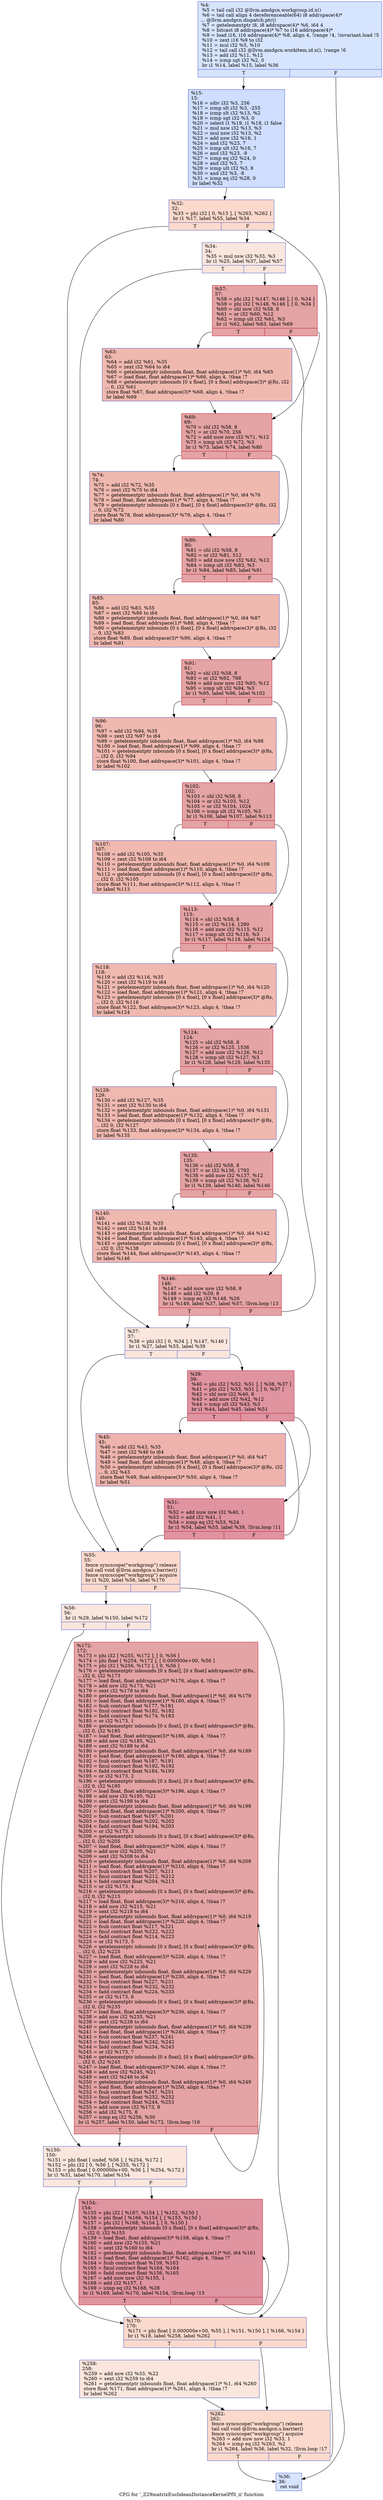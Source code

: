 digraph "CFG for '_Z29matrixEuclideanDistanceKernelPfS_ii' function" {
	label="CFG for '_Z29matrixEuclideanDistanceKernelPfS_ii' function";

	Node0x62a8ae0 [shape=record,color="#3d50c3ff", style=filled, fillcolor="#a5c3fe70",label="{%4:\l  %5 = tail call i32 @llvm.amdgcn.workgroup.id.x()\l  %6 = tail call align 4 dereferenceable(64) i8 addrspace(4)*\l... @llvm.amdgcn.dispatch.ptr()\l  %7 = getelementptr i8, i8 addrspace(4)* %6, i64 4\l  %8 = bitcast i8 addrspace(4)* %7 to i16 addrspace(4)*\l  %9 = load i16, i16 addrspace(4)* %8, align 4, !range !4, !invariant.load !5\l  %10 = zext i16 %9 to i32\l  %11 = mul i32 %5, %10\l  %12 = tail call i32 @llvm.amdgcn.workitem.id.x(), !range !6\l  %13 = add i32 %11, %12\l  %14 = icmp sgt i32 %2, 0\l  br i1 %14, label %15, label %36\l|{<s0>T|<s1>F}}"];
	Node0x62a8ae0:s0 -> Node0x62aaa30;
	Node0x62a8ae0:s1 -> Node0x62aaac0;
	Node0x62aaa30 [shape=record,color="#3d50c3ff", style=filled, fillcolor="#93b5fe70",label="{%15:\l15:                                               \l  %16 = sdiv i32 %3, 256\l  %17 = icmp slt i32 %3, -255\l  %18 = icmp slt i32 %13, %2\l  %19 = icmp sgt i32 %3, 0\l  %20 = select i1 %19, i1 %18, i1 false\l  %21 = mul nsw i32 %13, %3\l  %22 = mul nsw i32 %13, %2\l  %23 = add nsw i32 %16, 1\l  %24 = and i32 %23, 7\l  %25 = icmp ult i32 %16, 7\l  %26 = and i32 %23, -8\l  %27 = icmp eq i32 %24, 0\l  %28 = and i32 %3, 7\l  %29 = icmp ult i32 %3, 8\l  %30 = and i32 %3, -8\l  %31 = icmp eq i32 %28, 0\l  br label %32\l}"];
	Node0x62aaa30 -> Node0x62ab6f0;
	Node0x62ab6f0 [shape=record,color="#3d50c3ff", style=filled, fillcolor="#f7ac8e70",label="{%32:\l32:                                               \l  %33 = phi i32 [ 0, %15 ], [ %263, %262 ]\l  br i1 %17, label %55, label %34\l|{<s0>T|<s1>F}}"];
	Node0x62ab6f0:s0 -> Node0x62aba20;
	Node0x62ab6f0:s1 -> Node0x62abab0;
	Node0x62abab0 [shape=record,color="#3d50c3ff", style=filled, fillcolor="#f3c7b170",label="{%34:\l34:                                               \l  %35 = mul nsw i32 %33, %3\l  br i1 %25, label %37, label %57\l|{<s0>T|<s1>F}}"];
	Node0x62abab0:s0 -> Node0x62abc80;
	Node0x62abab0:s1 -> Node0x62abcd0;
	Node0x62aaac0 [shape=record,color="#3d50c3ff", style=filled, fillcolor="#a5c3fe70",label="{%36:\l36:                                               \l  ret void\l}"];
	Node0x62abc80 [shape=record,color="#3d50c3ff", style=filled, fillcolor="#f3c7b170",label="{%37:\l37:                                               \l  %38 = phi i32 [ 0, %34 ], [ %147, %146 ]\l  br i1 %27, label %55, label %39\l|{<s0>T|<s1>F}}"];
	Node0x62abc80:s0 -> Node0x62aba20;
	Node0x62abc80:s1 -> Node0x62abf90;
	Node0x62abf90 [shape=record,color="#b70d28ff", style=filled, fillcolor="#b70d2870",label="{%39:\l39:                                               \l  %40 = phi i32 [ %52, %51 ], [ %38, %37 ]\l  %41 = phi i32 [ %53, %51 ], [ 0, %37 ]\l  %42 = shl nsw i32 %40, 8\l  %43 = add nuw i32 %42, %12\l  %44 = icmp ult i32 %43, %3\l  br i1 %44, label %45, label %51\l|{<s0>T|<s1>F}}"];
	Node0x62abf90:s0 -> Node0x62ac510;
	Node0x62abf90:s1 -> Node0x62ac100;
	Node0x62ac510 [shape=record,color="#3d50c3ff", style=filled, fillcolor="#d6524470",label="{%45:\l45:                                               \l  %46 = add i32 %43, %35\l  %47 = zext i32 %46 to i64\l  %48 = getelementptr inbounds float, float addrspace(1)* %0, i64 %47\l  %49 = load float, float addrspace(1)* %48, align 4, !tbaa !7\l  %50 = getelementptr inbounds [0 x float], [0 x float] addrspace(3)* @Rs, i32\l... 0, i32 %43\l  store float %49, float addrspace(3)* %50, align 4, !tbaa !7\l  br label %51\l}"];
	Node0x62ac510 -> Node0x62ac100;
	Node0x62ac100 [shape=record,color="#b70d28ff", style=filled, fillcolor="#b70d2870",label="{%51:\l51:                                               \l  %52 = add nuw nsw i32 %40, 1\l  %53 = add i32 %41, 1\l  %54 = icmp eq i32 %53, %24\l  br i1 %54, label %55, label %39, !llvm.loop !11\l|{<s0>T|<s1>F}}"];
	Node0x62ac100:s0 -> Node0x62aba20;
	Node0x62ac100:s1 -> Node0x62abf90;
	Node0x62aba20 [shape=record,color="#3d50c3ff", style=filled, fillcolor="#f7ac8e70",label="{%55:\l55:                                               \l  fence syncscope(\"workgroup\") release\l  tail call void @llvm.amdgcn.s.barrier()\l  fence syncscope(\"workgroup\") acquire\l  br i1 %20, label %56, label %170\l|{<s0>T|<s1>F}}"];
	Node0x62aba20:s0 -> Node0x62ad680;
	Node0x62aba20:s1 -> Node0x62ad710;
	Node0x62ad680 [shape=record,color="#3d50c3ff", style=filled, fillcolor="#f3c7b170",label="{%56:\l56:                                               \l  br i1 %29, label %150, label %172\l|{<s0>T|<s1>F}}"];
	Node0x62ad680:s0 -> Node0x62ad850;
	Node0x62ad680:s1 -> Node0x62ad8a0;
	Node0x62abcd0 [shape=record,color="#b70d28ff", style=filled, fillcolor="#c32e3170",label="{%57:\l57:                                               \l  %58 = phi i32 [ %147, %146 ], [ 0, %34 ]\l  %59 = phi i32 [ %148, %146 ], [ 0, %34 ]\l  %60 = shl nsw i32 %58, 8\l  %61 = or i32 %60, %12\l  %62 = icmp ult i32 %61, %3\l  br i1 %62, label %63, label %69\l|{<s0>T|<s1>F}}"];
	Node0x62abcd0:s0 -> Node0x62adcf0;
	Node0x62abcd0:s1 -> Node0x62add80;
	Node0x62adcf0 [shape=record,color="#3d50c3ff", style=filled, fillcolor="#de614d70",label="{%63:\l63:                                               \l  %64 = add i32 %61, %35\l  %65 = zext i32 %64 to i64\l  %66 = getelementptr inbounds float, float addrspace(1)* %0, i64 %65\l  %67 = load float, float addrspace(1)* %66, align 4, !tbaa !7\l  %68 = getelementptr inbounds [0 x float], [0 x float] addrspace(3)* @Rs, i32\l... 0, i32 %61\l  store float %67, float addrspace(3)* %68, align 4, !tbaa !7\l  br label %69\l}"];
	Node0x62adcf0 -> Node0x62add80;
	Node0x62add80 [shape=record,color="#b70d28ff", style=filled, fillcolor="#c32e3170",label="{%69:\l69:                                               \l  %70 = shl i32 %58, 8\l  %71 = or i32 %70, 256\l  %72 = add nuw nsw i32 %71, %12\l  %73 = icmp ult i32 %72, %3\l  br i1 %73, label %74, label %80\l|{<s0>T|<s1>F}}"];
	Node0x62add80:s0 -> Node0x62ab960;
	Node0x62add80:s1 -> Node0x62ae760;
	Node0x62ab960 [shape=record,color="#3d50c3ff", style=filled, fillcolor="#de614d70",label="{%74:\l74:                                               \l  %75 = add i32 %72, %35\l  %76 = zext i32 %75 to i64\l  %77 = getelementptr inbounds float, float addrspace(1)* %0, i64 %76\l  %78 = load float, float addrspace(1)* %77, align 4, !tbaa !7\l  %79 = getelementptr inbounds [0 x float], [0 x float] addrspace(3)* @Rs, i32\l... 0, i32 %72\l  store float %78, float addrspace(3)* %79, align 4, !tbaa !7\l  br label %80\l}"];
	Node0x62ab960 -> Node0x62ae760;
	Node0x62ae760 [shape=record,color="#b70d28ff", style=filled, fillcolor="#c32e3170",label="{%80:\l80:                                               \l  %81 = shl i32 %58, 8\l  %82 = or i32 %81, 512\l  %83 = add nuw nsw i32 %82, %12\l  %84 = icmp ult i32 %83, %3\l  br i1 %84, label %85, label %91\l|{<s0>T|<s1>F}}"];
	Node0x62ae760:s0 -> Node0x62aee70;
	Node0x62ae760:s1 -> Node0x62aeec0;
	Node0x62aee70 [shape=record,color="#3d50c3ff", style=filled, fillcolor="#de614d70",label="{%85:\l85:                                               \l  %86 = add i32 %83, %35\l  %87 = zext i32 %86 to i64\l  %88 = getelementptr inbounds float, float addrspace(1)* %0, i64 %87\l  %89 = load float, float addrspace(1)* %88, align 4, !tbaa !7\l  %90 = getelementptr inbounds [0 x float], [0 x float] addrspace(3)* @Rs, i32\l... 0, i32 %83\l  store float %89, float addrspace(3)* %90, align 4, !tbaa !7\l  br label %91\l}"];
	Node0x62aee70 -> Node0x62aeec0;
	Node0x62aeec0 [shape=record,color="#b70d28ff", style=filled, fillcolor="#c32e3170",label="{%91:\l91:                                               \l  %92 = shl i32 %58, 8\l  %93 = or i32 %92, 768\l  %94 = add nuw nsw i32 %93, %12\l  %95 = icmp ult i32 %94, %3\l  br i1 %95, label %96, label %102\l|{<s0>T|<s1>F}}"];
	Node0x62aeec0:s0 -> Node0x62af600;
	Node0x62aeec0:s1 -> Node0x62af650;
	Node0x62af600 [shape=record,color="#3d50c3ff", style=filled, fillcolor="#de614d70",label="{%96:\l96:                                               \l  %97 = add i32 %94, %35\l  %98 = zext i32 %97 to i64\l  %99 = getelementptr inbounds float, float addrspace(1)* %0, i64 %98\l  %100 = load float, float addrspace(1)* %99, align 4, !tbaa !7\l  %101 = getelementptr inbounds [0 x float], [0 x float] addrspace(3)* @Rs,\l... i32 0, i32 %94\l  store float %100, float addrspace(3)* %101, align 4, !tbaa !7\l  br label %102\l}"];
	Node0x62af600 -> Node0x62af650;
	Node0x62af650 [shape=record,color="#b70d28ff", style=filled, fillcolor="#c32e3170",label="{%102:\l102:                                              \l  %103 = shl i32 %58, 8\l  %104 = or i32 %103, %12\l  %105 = or i32 %104, 1024\l  %106 = icmp ult i32 %105, %3\l  br i1 %106, label %107, label %113\l|{<s0>T|<s1>F}}"];
	Node0x62af650:s0 -> Node0x62afd90;
	Node0x62af650:s1 -> Node0x62afde0;
	Node0x62afd90 [shape=record,color="#3d50c3ff", style=filled, fillcolor="#de614d70",label="{%107:\l107:                                              \l  %108 = add i32 %105, %35\l  %109 = zext i32 %108 to i64\l  %110 = getelementptr inbounds float, float addrspace(1)* %0, i64 %109\l  %111 = load float, float addrspace(1)* %110, align 4, !tbaa !7\l  %112 = getelementptr inbounds [0 x float], [0 x float] addrspace(3)* @Rs,\l... i32 0, i32 %105\l  store float %111, float addrspace(3)* %112, align 4, !tbaa !7\l  br label %113\l}"];
	Node0x62afd90 -> Node0x62afde0;
	Node0x62afde0 [shape=record,color="#b70d28ff", style=filled, fillcolor="#c32e3170",label="{%113:\l113:                                              \l  %114 = shl i32 %58, 8\l  %115 = or i32 %114, 1280\l  %116 = add nuw i32 %115, %12\l  %117 = icmp ult i32 %116, %3\l  br i1 %117, label %118, label %124\l|{<s0>T|<s1>F}}"];
	Node0x62afde0:s0 -> Node0x62b0520;
	Node0x62afde0:s1 -> Node0x62b0570;
	Node0x62b0520 [shape=record,color="#3d50c3ff", style=filled, fillcolor="#de614d70",label="{%118:\l118:                                              \l  %119 = add i32 %116, %35\l  %120 = zext i32 %119 to i64\l  %121 = getelementptr inbounds float, float addrspace(1)* %0, i64 %120\l  %122 = load float, float addrspace(1)* %121, align 4, !tbaa !7\l  %123 = getelementptr inbounds [0 x float], [0 x float] addrspace(3)* @Rs,\l... i32 0, i32 %116\l  store float %122, float addrspace(3)* %123, align 4, !tbaa !7\l  br label %124\l}"];
	Node0x62b0520 -> Node0x62b0570;
	Node0x62b0570 [shape=record,color="#b70d28ff", style=filled, fillcolor="#c32e3170",label="{%124:\l124:                                              \l  %125 = shl i32 %58, 8\l  %126 = or i32 %125, 1536\l  %127 = add nuw i32 %126, %12\l  %128 = icmp ult i32 %127, %3\l  br i1 %128, label %129, label %135\l|{<s0>T|<s1>F}}"];
	Node0x62b0570:s0 -> Node0x62adf50;
	Node0x62b0570:s1 -> Node0x62adfa0;
	Node0x62adf50 [shape=record,color="#3d50c3ff", style=filled, fillcolor="#de614d70",label="{%129:\l129:                                              \l  %130 = add i32 %127, %35\l  %131 = zext i32 %130 to i64\l  %132 = getelementptr inbounds float, float addrspace(1)* %0, i64 %131\l  %133 = load float, float addrspace(1)* %132, align 4, !tbaa !7\l  %134 = getelementptr inbounds [0 x float], [0 x float] addrspace(3)* @Rs,\l... i32 0, i32 %127\l  store float %133, float addrspace(3)* %134, align 4, !tbaa !7\l  br label %135\l}"];
	Node0x62adf50 -> Node0x62adfa0;
	Node0x62adfa0 [shape=record,color="#b70d28ff", style=filled, fillcolor="#c32e3170",label="{%135:\l135:                                              \l  %136 = shl i32 %58, 8\l  %137 = or i32 %136, 1792\l  %138 = add nuw i32 %137, %12\l  %139 = icmp ult i32 %138, %3\l  br i1 %139, label %140, label %146\l|{<s0>T|<s1>F}}"];
	Node0x62adfa0:s0 -> Node0x62b1850;
	Node0x62adfa0:s1 -> Node0x62abe90;
	Node0x62b1850 [shape=record,color="#3d50c3ff", style=filled, fillcolor="#de614d70",label="{%140:\l140:                                              \l  %141 = add i32 %138, %35\l  %142 = zext i32 %141 to i64\l  %143 = getelementptr inbounds float, float addrspace(1)* %0, i64 %142\l  %144 = load float, float addrspace(1)* %143, align 4, !tbaa !7\l  %145 = getelementptr inbounds [0 x float], [0 x float] addrspace(3)* @Rs,\l... i32 0, i32 %138\l  store float %144, float addrspace(3)* %145, align 4, !tbaa !7\l  br label %146\l}"];
	Node0x62b1850 -> Node0x62abe90;
	Node0x62abe90 [shape=record,color="#b70d28ff", style=filled, fillcolor="#c32e3170",label="{%146:\l146:                                              \l  %147 = add nuw nsw i32 %58, 8\l  %148 = add i32 %59, 8\l  %149 = icmp eq i32 %148, %26\l  br i1 %149, label %37, label %57, !llvm.loop !13\l|{<s0>T|<s1>F}}"];
	Node0x62abe90:s0 -> Node0x62abc80;
	Node0x62abe90:s1 -> Node0x62abcd0;
	Node0x62ad850 [shape=record,color="#3d50c3ff", style=filled, fillcolor="#f3c7b170",label="{%150:\l150:                                              \l  %151 = phi float [ undef, %56 ], [ %254, %172 ]\l  %152 = phi i32 [ 0, %56 ], [ %255, %172 ]\l  %153 = phi float [ 0.000000e+00, %56 ], [ %254, %172 ]\l  br i1 %31, label %170, label %154\l|{<s0>T|<s1>F}}"];
	Node0x62ad850:s0 -> Node0x62ad710;
	Node0x62ad850:s1 -> Node0x62b3060;
	Node0x62b3060 [shape=record,color="#b70d28ff", style=filled, fillcolor="#b70d2870",label="{%154:\l154:                                              \l  %155 = phi i32 [ %167, %154 ], [ %152, %150 ]\l  %156 = phi float [ %166, %154 ], [ %153, %150 ]\l  %157 = phi i32 [ %168, %154 ], [ 0, %150 ]\l  %158 = getelementptr inbounds [0 x float], [0 x float] addrspace(3)* @Rs,\l... i32 0, i32 %155\l  %159 = load float, float addrspace(3)* %158, align 4, !tbaa !7\l  %160 = add nsw i32 %155, %21\l  %161 = sext i32 %160 to i64\l  %162 = getelementptr inbounds float, float addrspace(1)* %0, i64 %161\l  %163 = load float, float addrspace(1)* %162, align 4, !tbaa !7\l  %164 = fsub contract float %159, %163\l  %165 = fmul contract float %164, %164\l  %166 = fadd contract float %156, %165\l  %167 = add nuw nsw i32 %155, 1\l  %168 = add i32 %157, 1\l  %169 = icmp eq i32 %168, %28\l  br i1 %169, label %170, label %154, !llvm.loop !15\l|{<s0>T|<s1>F}}"];
	Node0x62b3060:s0 -> Node0x62ad710;
	Node0x62b3060:s1 -> Node0x62b3060;
	Node0x62ad710 [shape=record,color="#3d50c3ff", style=filled, fillcolor="#f7ac8e70",label="{%170:\l170:                                              \l  %171 = phi float [ 0.000000e+00, %55 ], [ %151, %150 ], [ %166, %154 ]\l  br i1 %18, label %258, label %262\l|{<s0>T|<s1>F}}"];
	Node0x62ad710:s0 -> Node0x62b3d60;
	Node0x62ad710:s1 -> Node0x62aacf0;
	Node0x62ad8a0 [shape=record,color="#b70d28ff", style=filled, fillcolor="#c32e3170",label="{%172:\l172:                                              \l  %173 = phi i32 [ %255, %172 ], [ 0, %56 ]\l  %174 = phi float [ %254, %172 ], [ 0.000000e+00, %56 ]\l  %175 = phi i32 [ %256, %172 ], [ 0, %56 ]\l  %176 = getelementptr inbounds [0 x float], [0 x float] addrspace(3)* @Rs,\l... i32 0, i32 %173\l  %177 = load float, float addrspace(3)* %176, align 4, !tbaa !7\l  %178 = add nsw i32 %173, %21\l  %179 = sext i32 %178 to i64\l  %180 = getelementptr inbounds float, float addrspace(1)* %0, i64 %179\l  %181 = load float, float addrspace(1)* %180, align 4, !tbaa !7\l  %182 = fsub contract float %177, %181\l  %183 = fmul contract float %182, %182\l  %184 = fadd contract float %174, %183\l  %185 = or i32 %173, 1\l  %186 = getelementptr inbounds [0 x float], [0 x float] addrspace(3)* @Rs,\l... i32 0, i32 %185\l  %187 = load float, float addrspace(3)* %186, align 4, !tbaa !7\l  %188 = add nsw i32 %185, %21\l  %189 = sext i32 %188 to i64\l  %190 = getelementptr inbounds float, float addrspace(1)* %0, i64 %189\l  %191 = load float, float addrspace(1)* %190, align 4, !tbaa !7\l  %192 = fsub contract float %187, %191\l  %193 = fmul contract float %192, %192\l  %194 = fadd contract float %184, %193\l  %195 = or i32 %173, 2\l  %196 = getelementptr inbounds [0 x float], [0 x float] addrspace(3)* @Rs,\l... i32 0, i32 %195\l  %197 = load float, float addrspace(3)* %196, align 4, !tbaa !7\l  %198 = add nsw i32 %195, %21\l  %199 = sext i32 %198 to i64\l  %200 = getelementptr inbounds float, float addrspace(1)* %0, i64 %199\l  %201 = load float, float addrspace(1)* %200, align 4, !tbaa !7\l  %202 = fsub contract float %197, %201\l  %203 = fmul contract float %202, %202\l  %204 = fadd contract float %194, %203\l  %205 = or i32 %173, 3\l  %206 = getelementptr inbounds [0 x float], [0 x float] addrspace(3)* @Rs,\l... i32 0, i32 %205\l  %207 = load float, float addrspace(3)* %206, align 4, !tbaa !7\l  %208 = add nsw i32 %205, %21\l  %209 = sext i32 %208 to i64\l  %210 = getelementptr inbounds float, float addrspace(1)* %0, i64 %209\l  %211 = load float, float addrspace(1)* %210, align 4, !tbaa !7\l  %212 = fsub contract float %207, %211\l  %213 = fmul contract float %212, %212\l  %214 = fadd contract float %204, %213\l  %215 = or i32 %173, 4\l  %216 = getelementptr inbounds [0 x float], [0 x float] addrspace(3)* @Rs,\l... i32 0, i32 %215\l  %217 = load float, float addrspace(3)* %216, align 4, !tbaa !7\l  %218 = add nsw i32 %215, %21\l  %219 = sext i32 %218 to i64\l  %220 = getelementptr inbounds float, float addrspace(1)* %0, i64 %219\l  %221 = load float, float addrspace(1)* %220, align 4, !tbaa !7\l  %222 = fsub contract float %217, %221\l  %223 = fmul contract float %222, %222\l  %224 = fadd contract float %214, %223\l  %225 = or i32 %173, 5\l  %226 = getelementptr inbounds [0 x float], [0 x float] addrspace(3)* @Rs,\l... i32 0, i32 %225\l  %227 = load float, float addrspace(3)* %226, align 4, !tbaa !7\l  %228 = add nsw i32 %225, %21\l  %229 = sext i32 %228 to i64\l  %230 = getelementptr inbounds float, float addrspace(1)* %0, i64 %229\l  %231 = load float, float addrspace(1)* %230, align 4, !tbaa !7\l  %232 = fsub contract float %227, %231\l  %233 = fmul contract float %232, %232\l  %234 = fadd contract float %224, %233\l  %235 = or i32 %173, 6\l  %236 = getelementptr inbounds [0 x float], [0 x float] addrspace(3)* @Rs,\l... i32 0, i32 %235\l  %237 = load float, float addrspace(3)* %236, align 4, !tbaa !7\l  %238 = add nsw i32 %235, %21\l  %239 = sext i32 %238 to i64\l  %240 = getelementptr inbounds float, float addrspace(1)* %0, i64 %239\l  %241 = load float, float addrspace(1)* %240, align 4, !tbaa !7\l  %242 = fsub contract float %237, %241\l  %243 = fmul contract float %242, %242\l  %244 = fadd contract float %234, %243\l  %245 = or i32 %173, 7\l  %246 = getelementptr inbounds [0 x float], [0 x float] addrspace(3)* @Rs,\l... i32 0, i32 %245\l  %247 = load float, float addrspace(3)* %246, align 4, !tbaa !7\l  %248 = add nsw i32 %245, %21\l  %249 = sext i32 %248 to i64\l  %250 = getelementptr inbounds float, float addrspace(1)* %0, i64 %249\l  %251 = load float, float addrspace(1)* %250, align 4, !tbaa !7\l  %252 = fsub contract float %247, %251\l  %253 = fmul contract float %252, %252\l  %254 = fadd contract float %244, %253\l  %255 = add nuw nsw i32 %173, 8\l  %256 = add i32 %175, 8\l  %257 = icmp eq i32 %256, %30\l  br i1 %257, label %150, label %172, !llvm.loop !16\l|{<s0>T|<s1>F}}"];
	Node0x62ad8a0:s0 -> Node0x62ad850;
	Node0x62ad8a0:s1 -> Node0x62ad8a0;
	Node0x62b3d60 [shape=record,color="#3d50c3ff", style=filled, fillcolor="#f3c7b170",label="{%258:\l258:                                              \l  %259 = add nsw i32 %33, %22\l  %260 = sext i32 %259 to i64\l  %261 = getelementptr inbounds float, float addrspace(1)* %1, i64 %260\l  store float %171, float addrspace(1)* %261, align 4, !tbaa !7\l  br label %262\l}"];
	Node0x62b3d60 -> Node0x62aacf0;
	Node0x62aacf0 [shape=record,color="#3d50c3ff", style=filled, fillcolor="#f7ac8e70",label="{%262:\l262:                                              \l  fence syncscope(\"workgroup\") release\l  tail call void @llvm.amdgcn.s.barrier()\l  fence syncscope(\"workgroup\") acquire\l  %263 = add nuw nsw i32 %33, 1\l  %264 = icmp eq i32 %263, %2\l  br i1 %264, label %36, label %32, !llvm.loop !17\l|{<s0>T|<s1>F}}"];
	Node0x62aacf0:s0 -> Node0x62aaac0;
	Node0x62aacf0:s1 -> Node0x62ab6f0;
}
